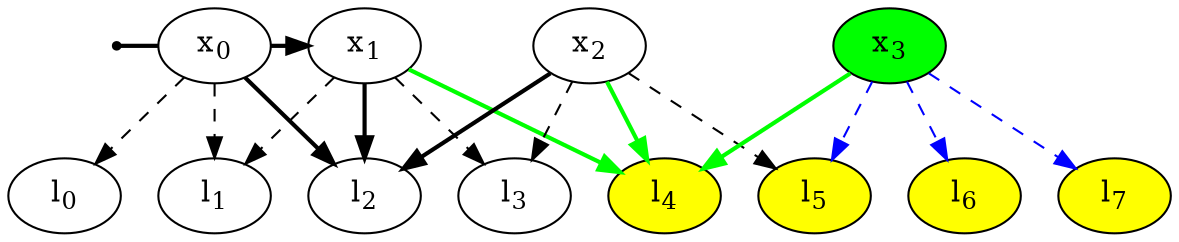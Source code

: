 digraph G {
 concentrate=true;

  x0i[shape=point label=<x<SUB>0_initial</SUB>>]
  x0[label=<x<SUB>0</SUB>>, style=filled color=black fillcolor=white];
  x1[label=<x<SUB>1</SUB>>, style=filled color="black" fillcolor=white];
  x2[label=<x<SUB>2</SUB>>, style=filled color="black" fillcolor=white]
  x3[label=<x<SUB>3</SUB>>, style=filled color="black" fillcolor=green]

  l0[label=<l<SUB>0</SUB>> style="filled" color="black" fillcolor="white"]
  l1[label=<l<SUB>1</SUB>> style="filled" color="black" fillcolor="white"]
  l2[label=<l<SUB>2</SUB>> style="filled" color="black" fillcolor="white"]
  l3[label=<l<SUB>3</SUB>> style="filled" color="black" fillcolor="white"]
  l4[label=<l<SUB>4</SUB>> style="filled" color="black" fillcolor="yellow"]
  l5[label=<l<SUB>5</SUB>> style="filled" color="black" fillcolor="yellow"]
  l6[label=<l<SUB>6</SUB>> style="filled" color="black" fillcolor="yellow"]
  l7[label=<l<SUB>7</SUB>> style="filled" color="black" fillcolor="yellow"]

  edge  [style=bold, fontname="Arial" weight=1]

  x0i -> x0 [arrowhead=none constraint=false]
  
  x0 -> x1 [color=black constraint=false];

  x0 -> l0 [style=dashed color=black]

  x0 -> l1 [style=dashed color=black]
  x0 -> l2 [color=black]

  x1 -> l1 [style=dashed color=black]
  x1 -> l2 [color=black]

  x1 -> l3 [style=dashed color=black]
  x1 -> l4 [color=green]

  x2 -> l2 [color=black]
  x2 -> l3 [style=dashed color=black]
  x2 -> l4 [color=green]

  x2 -> l5 [style=dashed color=black]

  x3 -> l4 [color=green]
  x3 -> l5 [style=dashed color=blue]

  x3 -> l6 [style=dashed color=blue]
  x3 -> l7 [style=dashed color=blue]

}

